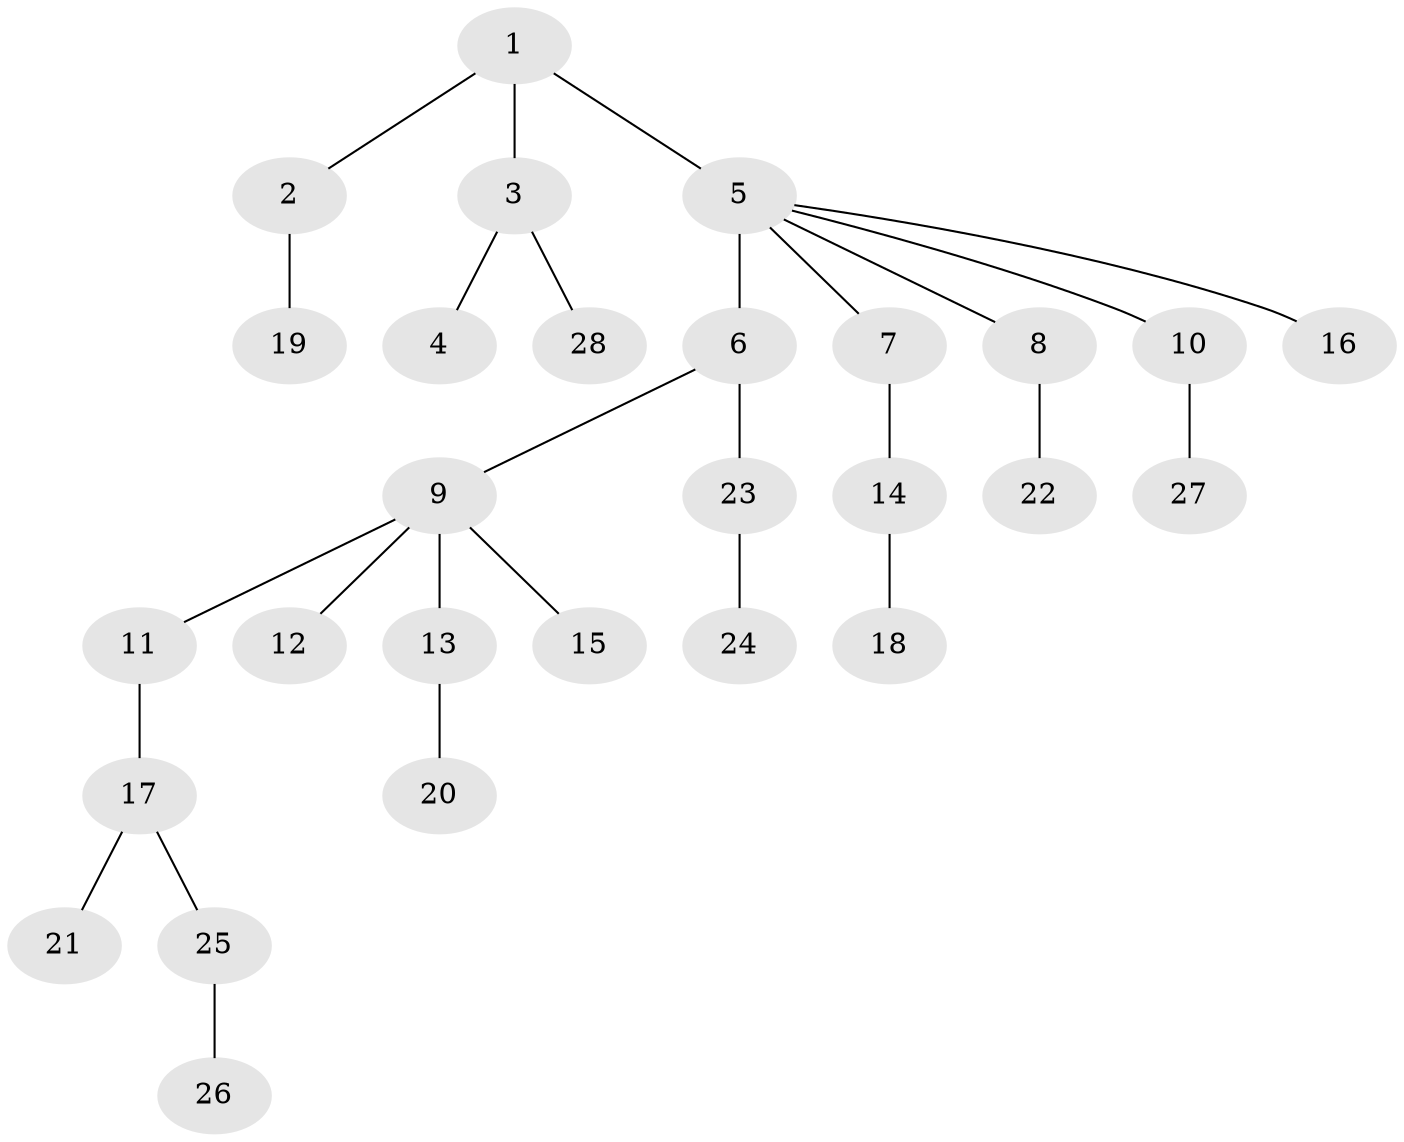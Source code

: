 // original degree distribution, {4: 0.07407407407407407, 2: 0.2037037037037037, 10: 0.018518518518518517, 3: 0.18518518518518517, 1: 0.5185185185185185}
// Generated by graph-tools (version 1.1) at 2025/36/03/09/25 02:36:43]
// undirected, 28 vertices, 27 edges
graph export_dot {
graph [start="1"]
  node [color=gray90,style=filled];
  1;
  2;
  3;
  4;
  5;
  6;
  7;
  8;
  9;
  10;
  11;
  12;
  13;
  14;
  15;
  16;
  17;
  18;
  19;
  20;
  21;
  22;
  23;
  24;
  25;
  26;
  27;
  28;
  1 -- 2 [weight=1.0];
  1 -- 3 [weight=1.0];
  1 -- 5 [weight=1.0];
  2 -- 19 [weight=2.0];
  3 -- 4 [weight=1.0];
  3 -- 28 [weight=1.0];
  5 -- 6 [weight=4.0];
  5 -- 7 [weight=1.0];
  5 -- 8 [weight=1.0];
  5 -- 10 [weight=1.0];
  5 -- 16 [weight=1.0];
  6 -- 9 [weight=1.0];
  6 -- 23 [weight=1.0];
  7 -- 14 [weight=1.0];
  8 -- 22 [weight=1.0];
  9 -- 11 [weight=1.0];
  9 -- 12 [weight=1.0];
  9 -- 13 [weight=1.0];
  9 -- 15 [weight=1.0];
  10 -- 27 [weight=1.0];
  11 -- 17 [weight=1.0];
  13 -- 20 [weight=1.0];
  14 -- 18 [weight=1.0];
  17 -- 21 [weight=1.0];
  17 -- 25 [weight=1.0];
  23 -- 24 [weight=1.0];
  25 -- 26 [weight=1.0];
}
